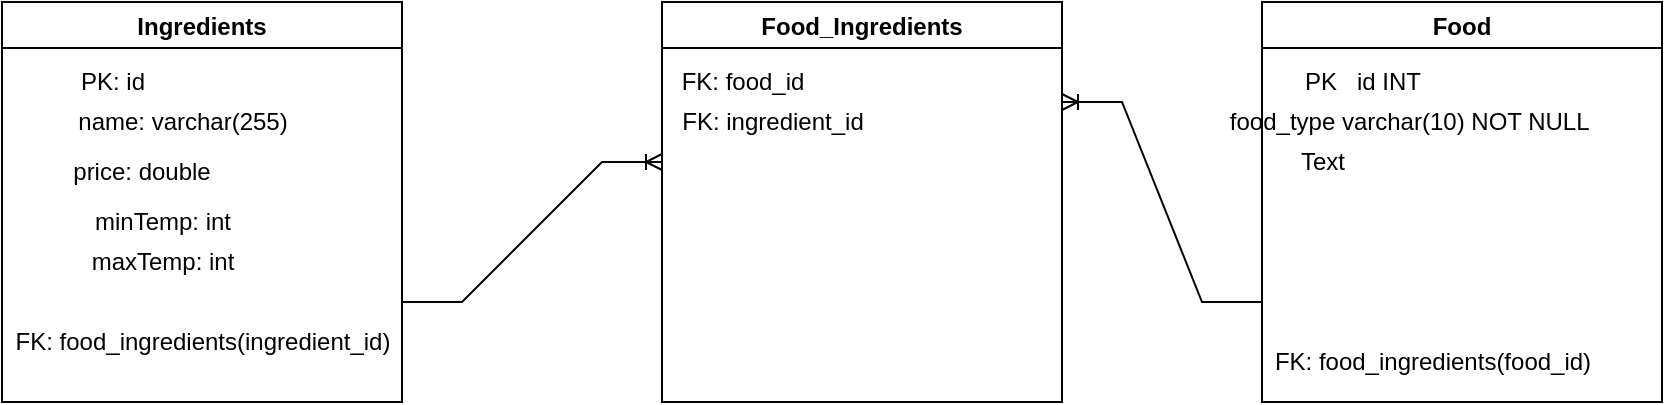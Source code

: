 <mxfile version="16.4.7" type="github">
  <diagram id="R2lEEEUBdFMjLlhIrx00" name="Page-1">
    <mxGraphModel dx="1848" dy="540" grid="1" gridSize="10" guides="1" tooltips="1" connect="1" arrows="1" fold="1" page="1" pageScale="1" pageWidth="850" pageHeight="1100" math="0" shadow="0" extFonts="Permanent Marker^https://fonts.googleapis.com/css?family=Permanent+Marker">
      <root>
        <mxCell id="0" />
        <mxCell id="1" parent="0" />
        <mxCell id="rDHi2IthwMf_unDpR9xK-4" value="Food" style="swimlane;" vertex="1" parent="1">
          <mxGeometry x="20" y="30" width="200" height="200" as="geometry" />
        </mxCell>
        <mxCell id="rDHi2IthwMf_unDpR9xK-5" value="PK&amp;nbsp; &amp;nbsp;id INT" style="text;html=1;align=center;verticalAlign=middle;resizable=0;points=[];autosize=1;strokeColor=none;fillColor=none;" vertex="1" parent="rDHi2IthwMf_unDpR9xK-4">
          <mxGeometry x="15" y="30" width="70" height="20" as="geometry" />
        </mxCell>
        <mxCell id="rDHi2IthwMf_unDpR9xK-12" value="&lt;blockquote style=&quot;margin: 0 0 0 40px ; border: none ; padding: 0px&quot;&gt;&lt;span style=&quot;white-space: pre&quot;&gt;	&lt;/span&gt;&lt;span style=&quot;white-space: pre&quot;&gt;	&lt;/span&gt;food_type varchar(10) NOT NULL&lt;/blockquote&gt;" style="text;html=1;align=center;verticalAlign=middle;resizable=0;points=[];autosize=1;strokeColor=none;fillColor=none;" vertex="1" parent="rDHi2IthwMf_unDpR9xK-4">
          <mxGeometry x="-95" y="50" width="290" height="20" as="geometry" />
        </mxCell>
        <mxCell id="rDHi2IthwMf_unDpR9xK-13" value="Text" style="text;html=1;align=center;verticalAlign=middle;resizable=0;points=[];autosize=1;strokeColor=none;fillColor=none;" vertex="1" parent="rDHi2IthwMf_unDpR9xK-4">
          <mxGeometry x="10" y="70" width="40" height="20" as="geometry" />
        </mxCell>
        <mxCell id="rDHi2IthwMf_unDpR9xK-25" value="FK: food_ingredients(food_id)" style="text;html=1;align=center;verticalAlign=middle;resizable=0;points=[];autosize=1;strokeColor=none;fillColor=none;" vertex="1" parent="rDHi2IthwMf_unDpR9xK-4">
          <mxGeometry y="170" width="170" height="20" as="geometry" />
        </mxCell>
        <mxCell id="rDHi2IthwMf_unDpR9xK-14" value="Food_Ingredients" style="swimlane;" vertex="1" parent="1">
          <mxGeometry x="-280" y="30" width="200" height="200" as="geometry" />
        </mxCell>
        <mxCell id="rDHi2IthwMf_unDpR9xK-15" value="FK: food_id" style="text;html=1;align=center;verticalAlign=middle;resizable=0;points=[];autosize=1;strokeColor=none;fillColor=none;" vertex="1" parent="rDHi2IthwMf_unDpR9xK-14">
          <mxGeometry y="30" width="80" height="20" as="geometry" />
        </mxCell>
        <mxCell id="rDHi2IthwMf_unDpR9xK-16" value="FK: ingredient_id" style="text;html=1;align=center;verticalAlign=middle;resizable=0;points=[];autosize=1;strokeColor=none;fillColor=none;" vertex="1" parent="rDHi2IthwMf_unDpR9xK-14">
          <mxGeometry y="50" width="110" height="20" as="geometry" />
        </mxCell>
        <mxCell id="rDHi2IthwMf_unDpR9xK-18" value="Ingredients" style="swimlane;" vertex="1" parent="1">
          <mxGeometry x="-610" y="30" width="200" height="200" as="geometry" />
        </mxCell>
        <mxCell id="rDHi2IthwMf_unDpR9xK-19" value="PK: id" style="text;html=1;align=center;verticalAlign=middle;resizable=0;points=[];autosize=1;strokeColor=none;fillColor=none;" vertex="1" parent="rDHi2IthwMf_unDpR9xK-18">
          <mxGeometry x="30" y="30" width="50" height="20" as="geometry" />
        </mxCell>
        <mxCell id="rDHi2IthwMf_unDpR9xK-20" value="name: varchar(255)" style="text;html=1;align=center;verticalAlign=middle;resizable=0;points=[];autosize=1;strokeColor=none;fillColor=none;" vertex="1" parent="rDHi2IthwMf_unDpR9xK-18">
          <mxGeometry x="30" y="50" width="120" height="20" as="geometry" />
        </mxCell>
        <mxCell id="rDHi2IthwMf_unDpR9xK-21" value="price: double" style="text;html=1;strokeColor=none;fillColor=none;align=center;verticalAlign=middle;whiteSpace=wrap;rounded=0;" vertex="1" parent="rDHi2IthwMf_unDpR9xK-18">
          <mxGeometry x="20" y="70" width="100" height="30" as="geometry" />
        </mxCell>
        <mxCell id="rDHi2IthwMf_unDpR9xK-22" value="minTemp: int" style="text;html=1;align=center;verticalAlign=middle;resizable=0;points=[];autosize=1;strokeColor=none;fillColor=none;" vertex="1" parent="rDHi2IthwMf_unDpR9xK-18">
          <mxGeometry x="40" y="100" width="80" height="20" as="geometry" />
        </mxCell>
        <mxCell id="rDHi2IthwMf_unDpR9xK-23" value="maxTemp: int" style="text;html=1;align=center;verticalAlign=middle;resizable=0;points=[];autosize=1;strokeColor=none;fillColor=none;" vertex="1" parent="rDHi2IthwMf_unDpR9xK-18">
          <mxGeometry x="35" y="120" width="90" height="20" as="geometry" />
        </mxCell>
        <mxCell id="rDHi2IthwMf_unDpR9xK-26" value="FK: food_ingredients(ingredient_id)" style="text;html=1;align=center;verticalAlign=middle;resizable=0;points=[];autosize=1;strokeColor=none;fillColor=none;" vertex="1" parent="rDHi2IthwMf_unDpR9xK-18">
          <mxGeometry y="160" width="200" height="20" as="geometry" />
        </mxCell>
        <mxCell id="rDHi2IthwMf_unDpR9xK-28" value="" style="edgeStyle=entityRelationEdgeStyle;fontSize=12;html=1;endArrow=ERoneToMany;rounded=0;" edge="1" parent="1">
          <mxGeometry width="100" height="100" relative="1" as="geometry">
            <mxPoint x="-410" y="180" as="sourcePoint" />
            <mxPoint x="-280" y="110" as="targetPoint" />
          </mxGeometry>
        </mxCell>
        <mxCell id="rDHi2IthwMf_unDpR9xK-32" value="" style="edgeStyle=entityRelationEdgeStyle;fontSize=12;html=1;endArrow=none;rounded=0;startArrow=ERoneToMany;startFill=0;endFill=0;entryX=0;entryY=0.75;entryDx=0;entryDy=0;" edge="1" parent="1" target="rDHi2IthwMf_unDpR9xK-4">
          <mxGeometry width="100" height="100" relative="1" as="geometry">
            <mxPoint x="-80" y="80" as="sourcePoint" />
            <mxPoint x="-10" y="180" as="targetPoint" />
          </mxGeometry>
        </mxCell>
      </root>
    </mxGraphModel>
  </diagram>
</mxfile>
